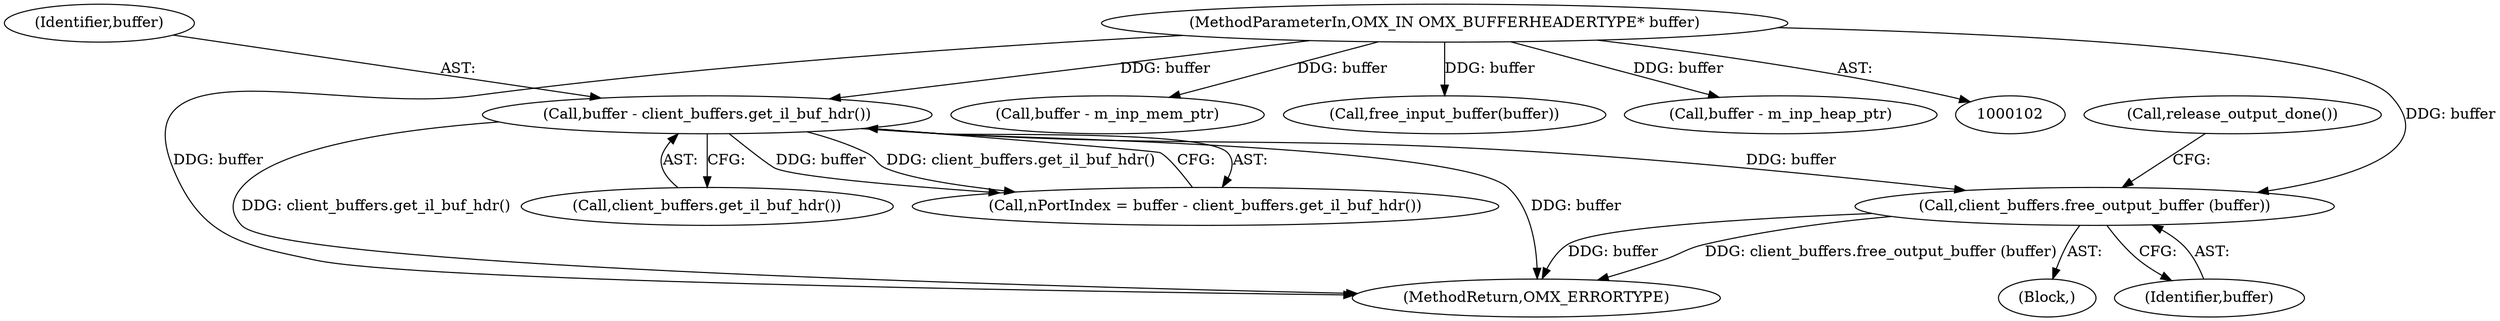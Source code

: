 digraph "0_Android_46e305be6e670a5a0041b0b4861122a0f1aabefa_0@API" {
"1000351" [label="(Call,client_buffers.free_output_buffer (buffer))"];
"1000329" [label="(Call,buffer - client_buffers.get_il_buf_hdr())"];
"1000105" [label="(MethodParameterIn,OMX_IN OMX_BUFFERHEADERTYPE* buffer)"];
"1000329" [label="(Call,buffer - client_buffers.get_il_buf_hdr())"];
"1000340" [label="(Block,)"];
"1000431" [label="(MethodReturn,OMX_ERRORTYPE)"];
"1000220" [label="(Call,buffer - m_inp_mem_ptr)"];
"1000351" [label="(Call,client_buffers.free_output_buffer (buffer))"];
"1000280" [label="(Call,free_input_buffer(buffer))"];
"1000352" [label="(Identifier,buffer)"];
"1000327" [label="(Call,nPortIndex = buffer - client_buffers.get_il_buf_hdr())"];
"1000354" [label="(Call,release_output_done())"];
"1000226" [label="(Call,buffer - m_inp_heap_ptr)"];
"1000105" [label="(MethodParameterIn,OMX_IN OMX_BUFFERHEADERTYPE* buffer)"];
"1000330" [label="(Identifier,buffer)"];
"1000331" [label="(Call,client_buffers.get_il_buf_hdr())"];
"1000351" -> "1000340"  [label="AST: "];
"1000351" -> "1000352"  [label="CFG: "];
"1000352" -> "1000351"  [label="AST: "];
"1000354" -> "1000351"  [label="CFG: "];
"1000351" -> "1000431"  [label="DDG: client_buffers.free_output_buffer (buffer)"];
"1000351" -> "1000431"  [label="DDG: buffer"];
"1000329" -> "1000351"  [label="DDG: buffer"];
"1000105" -> "1000351"  [label="DDG: buffer"];
"1000329" -> "1000327"  [label="AST: "];
"1000329" -> "1000331"  [label="CFG: "];
"1000330" -> "1000329"  [label="AST: "];
"1000331" -> "1000329"  [label="AST: "];
"1000327" -> "1000329"  [label="CFG: "];
"1000329" -> "1000431"  [label="DDG: client_buffers.get_il_buf_hdr()"];
"1000329" -> "1000431"  [label="DDG: buffer"];
"1000329" -> "1000327"  [label="DDG: buffer"];
"1000329" -> "1000327"  [label="DDG: client_buffers.get_il_buf_hdr()"];
"1000105" -> "1000329"  [label="DDG: buffer"];
"1000105" -> "1000102"  [label="AST: "];
"1000105" -> "1000431"  [label="DDG: buffer"];
"1000105" -> "1000220"  [label="DDG: buffer"];
"1000105" -> "1000226"  [label="DDG: buffer"];
"1000105" -> "1000280"  [label="DDG: buffer"];
}
